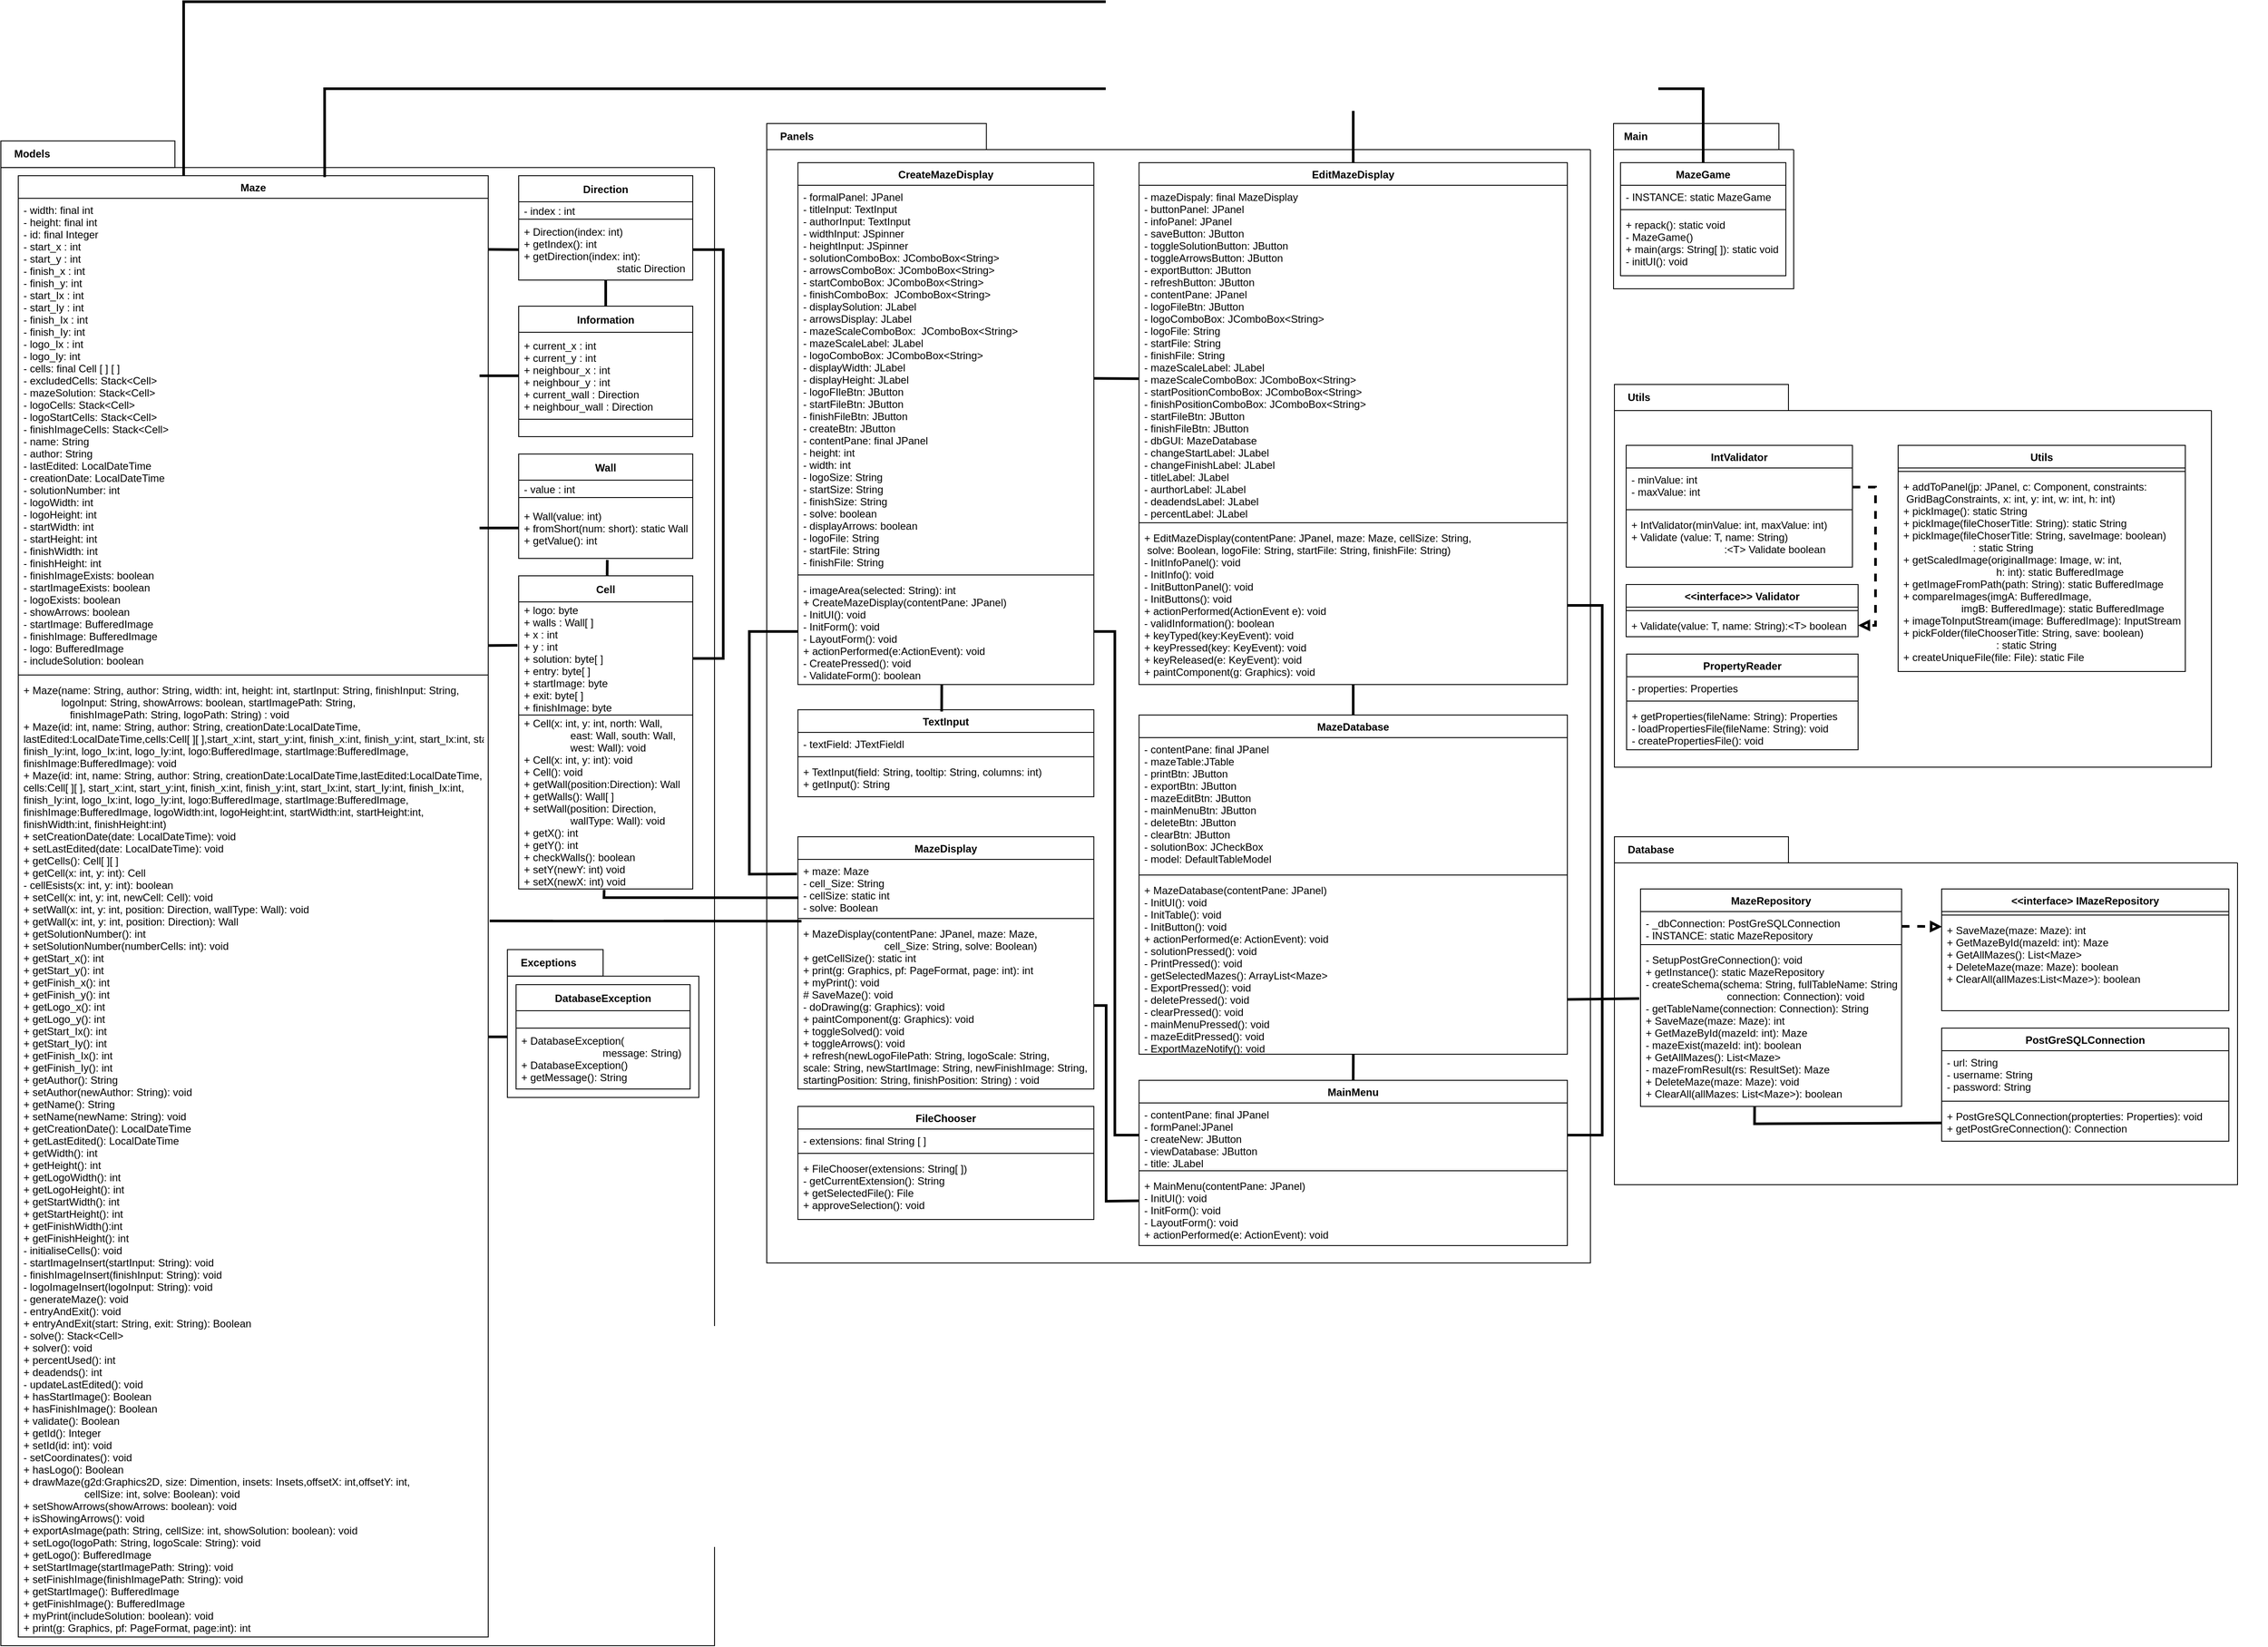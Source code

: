 <mxfile version="19.0.0" type="device" pages="2"><diagram id="RNeAE1EPQW6J0SmAOraG" name="Page-1"><mxGraphModel dx="4706" dy="4934" grid="1" gridSize="10" guides="1" tooltips="1" connect="1" arrows="1" fold="1" page="1" pageScale="1" pageWidth="827" pageHeight="1169" math="0" shadow="0"><root><mxCell id="0"/><mxCell id="1" parent="0"/><mxCell id="QYjBZYu9qYFbugXup1mB-17" value="Maze&#10;" style="swimlane;fontStyle=1;align=center;verticalAlign=top;childLayout=stackLayout;horizontal=1;startSize=26;horizontalStack=0;resizeParent=1;resizeParentMax=0;resizeLast=0;collapsible=1;marginBottom=0;" parent="1" vertex="1"><mxGeometry x="-1420" y="-1310" width="540" height="1680" as="geometry"/></mxCell><mxCell id="QYjBZYu9qYFbugXup1mB-18" value="- width: final int&#10;- height: final int&#10;- id: final Integer&#10;- start_x : int&#10;- start_y : int&#10;- finish_x : int&#10;- finish_y: int&#10;- start_Ix : int&#10;- start_Iy : int&#10;- finish_Ix : int&#10;- finish_Iy: int&#10;- logo_Ix : int&#10;- logo_Iy: int&#10;- cells: final Cell [ ] [ ] &#10;- excludedCells: Stack&lt;Cell&gt;&#10;- mazeSolution: Stack&lt;Cell&gt;&#10;- logoCells: Stack&lt;Cell&gt;&#10;- logoStartCells: Stack&lt;Cell&gt;&#10;- finishImageCells: Stack&lt;Cell&gt;&#10;- name: String&#10;- author: String&#10;- lastEdited: LocalDateTime&#10;- creationDate: LocalDateTime&#10;- solutionNumber: int&#10;- logoWidth: int&#10;- logoHeight: int&#10;- startWidth: int&#10;- startHeight: int&#10;- finishWidth: int&#10;- finishHeight: int&#10;- finishImageExists: boolean&#10;- startImageExists: boolean&#10;- logoExists: boolean&#10;- showArrows: boolean&#10;- startImage: BufferedImage&#10;- finishImage: BufferedImage&#10;- logo: BufferedImage&#10;- includeSolution: boolean&#10;" style="text;strokeColor=none;fillColor=none;align=left;verticalAlign=top;spacingLeft=4;spacingRight=4;overflow=hidden;rotatable=0;points=[[0,0.5],[1,0.5]];portConstraint=eastwest;" parent="QYjBZYu9qYFbugXup1mB-17" vertex="1"><mxGeometry y="26" width="540" height="544" as="geometry"/></mxCell><mxCell id="QYjBZYu9qYFbugXup1mB-19" value="" style="line;strokeWidth=1;fillColor=none;align=left;verticalAlign=middle;spacingTop=-1;spacingLeft=3;spacingRight=3;rotatable=0;labelPosition=right;points=[];portConstraint=eastwest;" parent="QYjBZYu9qYFbugXup1mB-17" vertex="1"><mxGeometry y="570" width="540" height="8" as="geometry"/></mxCell><mxCell id="QYjBZYu9qYFbugXup1mB-20" value="+ Maze(name: String, author: String, width: int, height: int, startInput: String, finishInput: String,&#10;             logoInput: String, showArrows: boolean, startImagePath: String, &#10;                finishImagePath: String, logoPath: String) : void&#10;+ Maze(id: int, name: String, author: String, creationDate:LocalDateTime, &#10;lastEdited:LocalDateTime,cells:Cell[ ][ ],start_x:int, start_y:int, finish_x:int, finish_y:int, start_Ix:int, start_Iy:int, finish_Ix:int,&#10;finish_Iy:int, logo_Ix:int, logo_Iy:int, logo:BufferedImage, startImage:BufferedImage,&#10;finishImage:BufferedImage): void&#10;+ Maze(id: int, name: String, author: String, creationDate:LocalDateTime,lastEdited:LocalDateTime, &#10;cells:Cell[ ][ ], start_x:int, start_y:int, finish_x:int, finish_y:int, start_Ix:int, start_Iy:int, finish_Ix:int,&#10;finish_Iy:int, logo_Ix:int, logo_Iy:int, logo:BufferedImage, startImage:BufferedImage, &#10;finishImage:BufferedImage, logoWidth:int, logoHeight:int, startWidth:int, startHeight:int, &#10;finishWidth:int, finishHeight:int)&#10;+ setCreationDate(date: LocalDateTime): void&#10;+ setLastEdited(date: LocalDateTime): void&#10;+ getCells(): Cell[ ][ ]&#10;+ getCell(x: int, y: int): Cell&#10;- cellEsists(x: int, y: int): boolean&#10;+ setCell(x: int, y: int, newCell: Cell): void&#10;+ setWall(x: int, y: int, position: Direction, wallType: Wall): void&#10;+ getWall(x: int, y: int, position: Direction): Wall&#10;+ getSolutionNumber(): int&#10;+ setSolutionNumber(numberCells: int): void&#10;+ getStart_x(): int&#10;+ getStart_y(): int&#10;+ getFinish_x(): int&#10;+ getFinish_y(): int&#10;+ getLogo_x(): int&#10;+ getLogo_y(): int&#10;+ getStart_Ix(): int&#10;+ getStart_Iy(): int&#10;+ getFinish_Ix(): int&#10;+ getFinish_Iy(): int&#10;+ getAuthor(): String&#10;+ setAuthor(newAuthor: String): void&#10;+ getName(): String&#10;+ setName(newName: String): void&#10;+ getCreationDate(): LocalDateTime&#10;+ getLastEdited(): LocalDateTime&#10;+ getWidth(): int&#10;+ getHeight(): int&#10;+ getLogoWidth(): int&#10;+ getLogoHeight(): int&#10;+ getStartWidth(): int&#10;+ getStartHeight(): int&#10;+ getFinishWidth():int&#10;+ getFinishHeight(): int&#10;- initialiseCells(): void&#10;- startImageInsert(startInput: String): void&#10;- finishImageInsert(finishInput: String): void&#10;- logoImageInsert(logoInput: String): void&#10;- generateMaze(): void&#10;- entryAndExit(): void&#10;+ entryAndExit(start: String, exit: String): Boolean&#10;- solve(): Stack&lt;Cell&gt;&#10;+ solver(): void&#10;+ percentUsed(): int&#10;+ deadends(): int&#10;- updateLastEdited(): void&#10;+ hasStartImage(): Boolean&#10;+ hasFinishImage(): Boolean&#10;+ validate(): Boolean&#10;+ getId(): Integer&#10;+ setId(id: int): void&#10;- setCoordinates(): void&#10;+ hasLogo(): Boolean&#10;+ drawMaze(g2d:Graphics2D, size: Dimention, insets: Insets,offsetX: int,offsetY: int,&#10;                     cellSize: int, solve: Boolean): void&#10;+ setShowArrows(showArrows: boolean): void&#10;+ isShowingArrows(): void&#10;+ exportAsImage(path: String, cellSize: int, showSolution: boolean): void&#10;+ setLogo(logoPath: String, logoScale: String): void&#10;+ getLogo(): BufferedImage&#10;+ setStartImage(startImagePath: String): void&#10;+ setFinishImage(finishImagePath: String): void&#10;+ getStartImage(): BufferedImage&#10;+ getFinishImage(): BufferedImage&#10;+ myPrint(includeSolution: boolean): void&#10;+ print(g: Graphics, pf: PageFormat, page:int): int" style="text;strokeColor=none;fillColor=none;align=left;verticalAlign=top;spacingLeft=4;spacingRight=4;overflow=hidden;rotatable=0;points=[[0,0.5],[1,0.5]];portConstraint=eastwest;" parent="QYjBZYu9qYFbugXup1mB-17" vertex="1"><mxGeometry y="578" width="540" height="1102" as="geometry"/></mxCell><mxCell id="V3A9TruVV5Oaz4OhS6Kt-28" value="" style="group" parent="1" vertex="1" connectable="0"><mxGeometry x="-560" y="-1370" width="1724" height="1490" as="geometry"/></mxCell><mxCell id="V3A9TruVV5Oaz4OhS6Kt-29" value="" style="swimlane;startSize=0;fontFamily=Helvetica;" parent="V3A9TruVV5Oaz4OhS6Kt-28" vertex="1"><mxGeometry y="30" width="946.43" height="1280" as="geometry"/></mxCell><mxCell id="V3A9TruVV5Oaz4OhS6Kt-1" value="MazeDisplay" style="swimlane;fontStyle=1;align=center;verticalAlign=top;childLayout=stackLayout;horizontal=1;startSize=26;horizontalStack=0;resizeParent=1;resizeParentMax=0;resizeLast=0;collapsible=1;marginBottom=0;" parent="V3A9TruVV5Oaz4OhS6Kt-29" vertex="1"><mxGeometry x="35.83" y="790" width="340" height="290" as="geometry"/></mxCell><mxCell id="V3A9TruVV5Oaz4OhS6Kt-2" value="+ maze: Maze&#10;- cell_Size: String&#10;- cellSize: static int&#10;- solve: Boolean" style="text;strokeColor=none;fillColor=none;align=left;verticalAlign=top;spacingLeft=4;spacingRight=4;overflow=hidden;rotatable=0;points=[[0,0.5],[1,0.5]];portConstraint=eastwest;" parent="V3A9TruVV5Oaz4OhS6Kt-1" vertex="1"><mxGeometry y="26" width="340" height="64" as="geometry"/></mxCell><mxCell id="V3A9TruVV5Oaz4OhS6Kt-3" value="" style="line;strokeWidth=1;fillColor=none;align=left;verticalAlign=middle;spacingTop=-1;spacingLeft=3;spacingRight=3;rotatable=0;labelPosition=right;points=[];portConstraint=eastwest;" parent="V3A9TruVV5Oaz4OhS6Kt-1" vertex="1"><mxGeometry y="90" width="340" height="8" as="geometry"/></mxCell><mxCell id="V3A9TruVV5Oaz4OhS6Kt-4" value="+ MazeDisplay(contentPane: JPanel, maze: Maze, &#10;                            cell_Size: String, solve: Boolean)&#10;+ getCellSize(): static int&#10;+ print(g: Graphics, pf: PageFormat, page: int): int&#10;+ myPrint(): void&#10;# SaveMaze(): void&#10;- doDrawing(g: Graphics): void&#10;+ paintComponent(g: Graphics): void&#10;+ toggleSolved(): void&#10;+ toggleArrows(): void&#10;+ refresh(newLogoFilePath: String, logoScale: String, &#10;scale: String, newStartImage: String, newFinishImage: String, &#10;startingPosition: String, finishPosition: String) : void" style="text;strokeColor=none;fillColor=none;align=left;verticalAlign=top;spacingLeft=4;spacingRight=4;overflow=hidden;rotatable=0;points=[[0,0.5],[1,0.5]];portConstraint=eastwest;" parent="V3A9TruVV5Oaz4OhS6Kt-1" vertex="1"><mxGeometry y="98" width="340" height="192" as="geometry"/></mxCell><mxCell id="V3A9TruVV5Oaz4OhS6Kt-5" value="EditMazeDisplay" style="swimlane;fontStyle=1;align=center;verticalAlign=top;childLayout=stackLayout;horizontal=1;startSize=26;horizontalStack=0;resizeParent=1;resizeParentMax=0;resizeLast=0;collapsible=1;marginBottom=0;" parent="V3A9TruVV5Oaz4OhS6Kt-29" vertex="1"><mxGeometry x="427.786" y="15" width="492.143" height="600" as="geometry"/></mxCell><mxCell id="V3A9TruVV5Oaz4OhS6Kt-6" value="- mazeDispaly: final MazeDisplay&#10;- buttonPanel: JPanel&#10;- infoPanel: JPanel&#10;- saveButton: JButton&#10;- toggleSolutionButton: JButton&#10;- toggleArrowsButton: JButton&#10;- exportButton: JButton&#10;- refreshButton: JButton&#10;- contentPane: JPanel&#10;- logoFileBtn: JButton&#10;- logoComboBox: JComboBox&lt;String&gt;&#10;- logoFile: String&#10;- startFile: String&#10;- finishFile: String&#10;- mazeScaleLabel: JLabel&#10;- mazeScaleComboBox: JComboBox&lt;String&gt;&#10;- startPositionComboBox: JComboBox&lt;String&gt;&#10;- finishPositionComboBox: JComboBox&lt;String&gt;&#10;- startFileBtn: JButton&#10;- finishFileBtn: JButton&#10;- dbGUI: MazeDatabase&#10;- changeStartLabel: JLabel&#10;- changeFinishLabel: JLabel&#10;- titleLabel: JLabel&#10;- aurthorLabel: JLabel&#10;- deadendsLabel: JLabel&#10;- percentLabel: JLabel" style="text;strokeColor=none;fillColor=none;align=left;verticalAlign=top;spacingLeft=4;spacingRight=4;overflow=hidden;rotatable=0;points=[[0,0.5],[1,0.5]];portConstraint=eastwest;" parent="V3A9TruVV5Oaz4OhS6Kt-5" vertex="1"><mxGeometry y="26" width="492.143" height="384" as="geometry"/></mxCell><mxCell id="V3A9TruVV5Oaz4OhS6Kt-7" value="" style="line;strokeWidth=1;fillColor=none;align=left;verticalAlign=middle;spacingTop=-1;spacingLeft=3;spacingRight=3;rotatable=0;labelPosition=right;points=[];portConstraint=eastwest;" parent="V3A9TruVV5Oaz4OhS6Kt-5" vertex="1"><mxGeometry y="410" width="492.143" height="8" as="geometry"/></mxCell><mxCell id="V3A9TruVV5Oaz4OhS6Kt-8" value="+ EditMazeDisplay(contentPane: JPanel, maze: Maze, cellSize: String,&#10; solve: Boolean, logoFile: String, startFile: String, finishFile: String)&#10;- InitInfoPanel(): void&#10;- InitInfo(): void&#10;- InitButtonPanel(): void&#10;- InitButtons(): void&#10;+ actionPerformed(ActionEvent e): void&#10;- validInformation(): boolean&#10;+ keyTyped(key:KeyEvent): void&#10;+ keyPressed(key: KeyEvent): void&#10;+ keyReleased(e: KeyEvent): void&#10;+ paintComponent(g: Graphics): void&#10;" style="text;strokeColor=none;fillColor=none;align=left;verticalAlign=top;spacingLeft=4;spacingRight=4;overflow=hidden;rotatable=0;points=[[0,0.5],[1,0.5]];portConstraint=eastwest;" parent="V3A9TruVV5Oaz4OhS6Kt-5" vertex="1"><mxGeometry y="418" width="492.143" height="182" as="geometry"/></mxCell><mxCell id="V3A9TruVV5Oaz4OhS6Kt-9" value="CreateMazeDisplay" style="swimlane;fontStyle=1;align=center;verticalAlign=top;childLayout=stackLayout;horizontal=1;startSize=26;horizontalStack=0;resizeParent=1;resizeParentMax=0;resizeLast=0;collapsible=1;marginBottom=0;" parent="V3A9TruVV5Oaz4OhS6Kt-29" vertex="1"><mxGeometry x="35.857" y="15" width="340" height="600" as="geometry"/></mxCell><mxCell id="V3A9TruVV5Oaz4OhS6Kt-10" value="- formalPanel: JPanel&#10;- titleInput: TextInput&#10;- authorInput: TextInput&#10;- widthInput: JSpinner&#10;- heightInput: JSpinner&#10;- solutionComboBox: JComboBox&lt;String&gt;&#10;- arrowsComboBox: JComboBox&lt;String&gt;&#10;- startComboBox: JComboBox&lt;String&gt;&#10;- finishComboBox:  JComboBox&lt;String&gt; &#10;- displaySolution: JLabel&#10;- arrowsDisplay: JLabel&#10;- mazeScaleComboBox:  JComboBox&lt;String&gt; &#10;- mazeScaleLabel: JLabel&#10;- logoComboBox: JComboBox&lt;String&gt;&#10;- displayWidth: JLabel&#10;- displayHeight: JLabel&#10;- logoFIleBtn: JButton&#10;- startFileBtn: JButton&#10;- finishFileBtn: JButton&#10;- createBtn: JButton&#10;- contentPane: final JPanel&#10;- height: int&#10;- width: int&#10;- logoSize: String&#10;- startSize: String&#10;- finishSize: String&#10;- solve: boolean&#10;- displayArrows: boolean&#10;- logoFile: String&#10;- startFile: String&#10;- finishFile: String" style="text;strokeColor=none;fillColor=none;align=left;verticalAlign=top;spacingLeft=4;spacingRight=4;overflow=hidden;rotatable=0;points=[[0,0.5],[1,0.5]];portConstraint=eastwest;fontFamily=Helvetica;" parent="V3A9TruVV5Oaz4OhS6Kt-9" vertex="1"><mxGeometry y="26" width="340" height="444" as="geometry"/></mxCell><mxCell id="V3A9TruVV5Oaz4OhS6Kt-11" value="" style="line;strokeWidth=1;fillColor=none;align=left;verticalAlign=middle;spacingTop=-1;spacingLeft=3;spacingRight=3;rotatable=0;labelPosition=right;points=[];portConstraint=eastwest;" parent="V3A9TruVV5Oaz4OhS6Kt-9" vertex="1"><mxGeometry y="470" width="340" height="8" as="geometry"/></mxCell><mxCell id="V3A9TruVV5Oaz4OhS6Kt-12" value="- imageArea(selected: String): int&#10;+ CreateMazeDisplay(contentPane: JPanel)&#10;- InitUI(): void&#10;- InitForm(): void&#10;- LayoutForm(): void&#10;+ actionPerformed(e:ActionEvent): void&#10;- CreatePressed(): void&#10;- ValidateForm(): boolean" style="text;strokeColor=none;fillColor=none;align=left;verticalAlign=top;spacingLeft=4;spacingRight=4;overflow=hidden;rotatable=0;points=[[0,0.5],[1,0.5]];portConstraint=eastwest;" parent="V3A9TruVV5Oaz4OhS6Kt-9" vertex="1"><mxGeometry y="478" width="340" height="122" as="geometry"/></mxCell><mxCell id="V3A9TruVV5Oaz4OhS6Kt-13" value="TextInput" style="swimlane;fontStyle=1;align=center;verticalAlign=top;childLayout=stackLayout;horizontal=1;startSize=26;horizontalStack=0;resizeParent=1;resizeParentMax=0;resizeLast=0;collapsible=1;marginBottom=0;" parent="V3A9TruVV5Oaz4OhS6Kt-29" vertex="1"><mxGeometry x="35.857" y="644" width="340" height="100" as="geometry"/></mxCell><mxCell id="V3A9TruVV5Oaz4OhS6Kt-14" value="- textField: JTextFieldl" style="text;strokeColor=none;fillColor=none;align=left;verticalAlign=top;spacingLeft=4;spacingRight=4;overflow=hidden;rotatable=0;points=[[0,0.5],[1,0.5]];portConstraint=eastwest;" parent="V3A9TruVV5Oaz4OhS6Kt-13" vertex="1"><mxGeometry y="26" width="340" height="24" as="geometry"/></mxCell><mxCell id="V3A9TruVV5Oaz4OhS6Kt-15" value="" style="line;strokeWidth=1;fillColor=none;align=left;verticalAlign=middle;spacingTop=-1;spacingLeft=3;spacingRight=3;rotatable=0;labelPosition=right;points=[];portConstraint=eastwest;" parent="V3A9TruVV5Oaz4OhS6Kt-13" vertex="1"><mxGeometry y="50" width="340" height="8" as="geometry"/></mxCell><mxCell id="V3A9TruVV5Oaz4OhS6Kt-16" value="+ TextInput(field: String, tooltip: String, columns: int)&#10;+ getInput(): String" style="text;strokeColor=none;fillColor=none;align=left;verticalAlign=top;spacingLeft=4;spacingRight=4;overflow=hidden;rotatable=0;points=[[0,0.5],[1,0.5]];portConstraint=eastwest;" parent="V3A9TruVV5Oaz4OhS6Kt-13" vertex="1"><mxGeometry y="58" width="340" height="42" as="geometry"/></mxCell><mxCell id="WUozjIO9sc6nlcBFvUqm-10" value="MazeDatabase" style="swimlane;fontStyle=1;align=center;verticalAlign=top;childLayout=stackLayout;horizontal=1;startSize=26;horizontalStack=0;resizeParent=1;resizeParentMax=0;resizeLast=0;collapsible=1;marginBottom=0;" parent="V3A9TruVV5Oaz4OhS6Kt-29" vertex="1"><mxGeometry x="427.79" y="650" width="492.14" height="390" as="geometry"/></mxCell><mxCell id="WUozjIO9sc6nlcBFvUqm-11" value="- contentPane: final JPanel &#10;- mazeTable:JTable    &#10;- printBtn: JButton &#10;- exportBtn: JButton&#10;- mazeEditBtn: JButton&#10;- mainMenuBtn: JButton&#10;- deleteBtn: JButton&#10;- clearBtn: JButton&#10;- solutionBox: JCheckBox &#10;- model: DefaultTableModel" style="text;strokeColor=none;fillColor=none;align=left;verticalAlign=top;spacingLeft=4;spacingRight=4;overflow=hidden;rotatable=0;points=[[0,0.5],[1,0.5]];portConstraint=eastwest;" parent="WUozjIO9sc6nlcBFvUqm-10" vertex="1"><mxGeometry y="26" width="492.14" height="154" as="geometry"/></mxCell><mxCell id="WUozjIO9sc6nlcBFvUqm-12" value="" style="line;strokeWidth=1;fillColor=none;align=left;verticalAlign=middle;spacingTop=-1;spacingLeft=3;spacingRight=3;rotatable=0;labelPosition=right;points=[];portConstraint=eastwest;" parent="WUozjIO9sc6nlcBFvUqm-10" vertex="1"><mxGeometry y="180" width="492.14" height="8" as="geometry"/></mxCell><mxCell id="WUozjIO9sc6nlcBFvUqm-13" value="+ MazeDatabase(contentPane: JPanel)&#10;- InitUI(): void&#10;- InitTable(): void&#10;- InitButton(): void&#10;+ actionPerformed(e: ActionEvent): void&#10;- solutionPressed(): void&#10;- PrintPressed(): void&#10;- getSelectedMazes(): ArrayList&lt;Maze&gt;&#10;- ExportPressed(): void&#10;- deletePressed(): void&#10;- clearPressed(): void&#10;- mainMenuPressed(): void&#10;- mazeEditPressed(): void&#10;- ExportMazeNotify(): void&#10;" style="text;strokeColor=none;fillColor=none;align=left;verticalAlign=top;spacingLeft=4;spacingRight=4;overflow=hidden;rotatable=0;points=[[0,0.5],[1,0.5]];portConstraint=eastwest;" parent="WUozjIO9sc6nlcBFvUqm-10" vertex="1"><mxGeometry y="188" width="492.14" height="202" as="geometry"/></mxCell><mxCell id="WUozjIO9sc6nlcBFvUqm-32" value="" style="endArrow=none;html=1;rounded=0;strokeWidth=3;entryX=-0.001;entryY=0.579;entryDx=0;entryDy=0;entryPerimeter=0;exitX=1;exitY=0.5;exitDx=0;exitDy=0;" parent="V3A9TruVV5Oaz4OhS6Kt-29" source="V3A9TruVV5Oaz4OhS6Kt-10" target="V3A9TruVV5Oaz4OhS6Kt-6" edge="1"><mxGeometry width="50" height="50" relative="1" as="geometry"><mxPoint x="170" y="260" as="sourcePoint"/><mxPoint x="220" y="210" as="targetPoint"/></mxGeometry></mxCell><mxCell id="WUozjIO9sc6nlcBFvUqm-34" value="" style="endArrow=none;html=1;rounded=0;strokeWidth=3;entryX=0.5;entryY=1.001;entryDx=0;entryDy=0;entryPerimeter=0;exitX=0.5;exitY=0;exitDx=0;exitDy=0;" parent="V3A9TruVV5Oaz4OhS6Kt-29" source="WUozjIO9sc6nlcBFvUqm-10" target="V3A9TruVV5Oaz4OhS6Kt-8" edge="1"><mxGeometry width="50" height="50" relative="1" as="geometry"><mxPoint x="350" y="550" as="sourcePoint"/><mxPoint x="400" y="500" as="targetPoint"/></mxGeometry></mxCell><mxCell id="WUozjIO9sc6nlcBFvUqm-36" value="" style="endArrow=none;html=1;rounded=0;strokeWidth=3;entryX=0;entryY=0.5;entryDx=0;entryDy=0;exitX=-0.003;exitY=0.261;exitDx=0;exitDy=0;exitPerimeter=0;" parent="V3A9TruVV5Oaz4OhS6Kt-29" source="V3A9TruVV5Oaz4OhS6Kt-2" target="V3A9TruVV5Oaz4OhS6Kt-12" edge="1"><mxGeometry width="50" height="50" relative="1" as="geometry"><mxPoint x="220" y="770" as="sourcePoint"/><mxPoint x="270" y="720" as="targetPoint"/><Array as="points"><mxPoint x="-20" y="833"/><mxPoint x="-20" y="554"/></Array></mxGeometry></mxCell><mxCell id="WUozjIO9sc6nlcBFvUqm-37" value="" style="endArrow=none;html=1;rounded=0;strokeWidth=3;entryX=0.486;entryY=1.033;entryDx=0;entryDy=0;entryPerimeter=0;" parent="V3A9TruVV5Oaz4OhS6Kt-29" edge="1"><mxGeometry width="50" height="50" relative="1" as="geometry"><mxPoint x="201" y="646" as="sourcePoint"/><mxPoint x="201.097" y="615.026" as="targetPoint"/></mxGeometry></mxCell><mxCell id="z3euNl9VppbIXuFfvHx1-12" value="MainMenu" style="swimlane;fontStyle=1;align=center;verticalAlign=top;childLayout=stackLayout;horizontal=1;startSize=26;horizontalStack=0;resizeParent=1;resizeParentMax=0;resizeLast=0;collapsible=1;marginBottom=0;" vertex="1" parent="V3A9TruVV5Oaz4OhS6Kt-29"><mxGeometry x="427.79" y="1070" width="492.14" height="190" as="geometry"/></mxCell><mxCell id="z3euNl9VppbIXuFfvHx1-13" value="- contentPane: final JPanel &#10;- formPanel:JPanel    &#10;- createNew: JButton &#10;- viewDatabase: JButton&#10;- title: JLabel" style="text;strokeColor=none;fillColor=none;align=left;verticalAlign=top;spacingLeft=4;spacingRight=4;overflow=hidden;rotatable=0;points=[[0,0.5],[1,0.5]];portConstraint=eastwest;" vertex="1" parent="z3euNl9VppbIXuFfvHx1-12"><mxGeometry y="26" width="492.14" height="74" as="geometry"/></mxCell><mxCell id="z3euNl9VppbIXuFfvHx1-14" value="" style="line;strokeWidth=1;fillColor=none;align=left;verticalAlign=middle;spacingTop=-1;spacingLeft=3;spacingRight=3;rotatable=0;labelPosition=right;points=[];portConstraint=eastwest;" vertex="1" parent="z3euNl9VppbIXuFfvHx1-12"><mxGeometry y="100" width="492.14" height="8" as="geometry"/></mxCell><mxCell id="z3euNl9VppbIXuFfvHx1-15" value="+ MainMenu(contentPane: JPanel)&#10;- InitUI(): void&#10;- InitForm(): void&#10;- LayoutForm(): void&#10;+ actionPerformed(e: ActionEvent): void" style="text;strokeColor=none;fillColor=none;align=left;verticalAlign=top;spacingLeft=4;spacingRight=4;overflow=hidden;rotatable=0;points=[[0,0.5],[1,0.5]];portConstraint=eastwest;" vertex="1" parent="z3euNl9VppbIXuFfvHx1-12"><mxGeometry y="108" width="492.14" height="82" as="geometry"/></mxCell><mxCell id="z3euNl9VppbIXuFfvHx1-16" value="FileChooser" style="swimlane;fontStyle=1;align=center;verticalAlign=top;childLayout=stackLayout;horizontal=1;startSize=26;horizontalStack=0;resizeParent=1;resizeParentMax=0;resizeLast=0;collapsible=1;marginBottom=0;" vertex="1" parent="V3A9TruVV5Oaz4OhS6Kt-29"><mxGeometry x="35.83" y="1100" width="340" height="130" as="geometry"/></mxCell><mxCell id="z3euNl9VppbIXuFfvHx1-17" value="- extensions: final String [ ]" style="text;strokeColor=none;fillColor=none;align=left;verticalAlign=top;spacingLeft=4;spacingRight=4;overflow=hidden;rotatable=0;points=[[0,0.5],[1,0.5]];portConstraint=eastwest;" vertex="1" parent="z3euNl9VppbIXuFfvHx1-16"><mxGeometry y="26" width="340" height="24" as="geometry"/></mxCell><mxCell id="z3euNl9VppbIXuFfvHx1-18" value="" style="line;strokeWidth=1;fillColor=none;align=left;verticalAlign=middle;spacingTop=-1;spacingLeft=3;spacingRight=3;rotatable=0;labelPosition=right;points=[];portConstraint=eastwest;" vertex="1" parent="z3euNl9VppbIXuFfvHx1-16"><mxGeometry y="50" width="340" height="8" as="geometry"/></mxCell><mxCell id="z3euNl9VppbIXuFfvHx1-19" value="+ FileChooser(extensions: String[ ])&#10;- getCurrentExtension(): String&#10;+ getSelectedFile(): File&#10;+ approveSelection(): void" style="text;strokeColor=none;fillColor=none;align=left;verticalAlign=top;spacingLeft=4;spacingRight=4;overflow=hidden;rotatable=0;points=[[0,0.5],[1,0.5]];portConstraint=eastwest;" vertex="1" parent="z3euNl9VppbIXuFfvHx1-16"><mxGeometry y="58" width="340" height="72" as="geometry"/></mxCell><mxCell id="z3euNl9VppbIXuFfvHx1-21" value="" style="endArrow=none;html=1;rounded=0;strokeWidth=3;entryX=-0.001;entryY=0.372;entryDx=0;entryDy=0;entryPerimeter=0;exitX=1;exitY=0.5;exitDx=0;exitDy=0;" edge="1" parent="V3A9TruVV5Oaz4OhS6Kt-29" source="V3A9TruVV5Oaz4OhS6Kt-4" target="z3euNl9VppbIXuFfvHx1-15"><mxGeometry width="50" height="50" relative="1" as="geometry"><mxPoint x="290" y="1030" as="sourcePoint"/><mxPoint x="340" y="980" as="targetPoint"/><Array as="points"><mxPoint x="390" y="984"/><mxPoint x="390" y="1209"/></Array></mxGeometry></mxCell><mxCell id="z3euNl9VppbIXuFfvHx1-22" value="" style="endArrow=none;html=1;rounded=0;strokeWidth=3;entryX=1;entryY=0.5;entryDx=0;entryDy=0;exitX=0;exitY=0.5;exitDx=0;exitDy=0;" edge="1" parent="V3A9TruVV5Oaz4OhS6Kt-29" source="z3euNl9VppbIXuFfvHx1-13" target="V3A9TruVV5Oaz4OhS6Kt-12"><mxGeometry width="50" height="50" relative="1" as="geometry"><mxPoint x="390" y="980" as="sourcePoint"/><mxPoint x="320" y="710" as="targetPoint"/><Array as="points"><mxPoint x="400" y="1133"/><mxPoint x="400" y="554"/></Array></mxGeometry></mxCell><mxCell id="z3euNl9VppbIXuFfvHx1-23" value="" style="endArrow=none;html=1;rounded=0;strokeWidth=3;exitX=0.5;exitY=0;exitDx=0;exitDy=0;" edge="1" parent="V3A9TruVV5Oaz4OhS6Kt-29" source="z3euNl9VppbIXuFfvHx1-12"><mxGeometry width="50" height="50" relative="1" as="geometry"><mxPoint x="600" y="760" as="sourcePoint"/><mxPoint x="674" y="1040" as="targetPoint"/></mxGeometry></mxCell><mxCell id="z3euNl9VppbIXuFfvHx1-24" value="" style="endArrow=none;html=1;rounded=0;strokeWidth=3;entryX=1;entryY=0.5;entryDx=0;entryDy=0;exitX=1;exitY=0.5;exitDx=0;exitDy=0;" edge="1" parent="V3A9TruVV5Oaz4OhS6Kt-29" source="z3euNl9VppbIXuFfvHx1-13" target="V3A9TruVV5Oaz4OhS6Kt-8"><mxGeometry width="50" height="50" relative="1" as="geometry"><mxPoint x="570" y="680" as="sourcePoint"/><mxPoint x="620" y="630" as="targetPoint"/><Array as="points"><mxPoint x="960" y="1133"/><mxPoint x="960" y="524"/></Array></mxGeometry></mxCell><mxCell id="V3A9TruVV5Oaz4OhS6Kt-30" value="&lt;b&gt;&amp;nbsp; &amp;nbsp; Panels&lt;/b&gt;" style="rounded=0;whiteSpace=wrap;html=1;fontFamily=Helvetica;align=left;" parent="V3A9TruVV5Oaz4OhS6Kt-28" vertex="1"><mxGeometry width="252.381" height="30" as="geometry"/></mxCell><mxCell id="V3A9TruVV5Oaz4OhS6Kt-35" value="" style="swimlane;startSize=0;fontFamily=Helvetica;" parent="V3A9TruVV5Oaz4OhS6Kt-28" vertex="1"><mxGeometry x="974" y="330" width="686" height="410" as="geometry"/></mxCell><mxCell id="r2xIk6LbvNqputAemqmQ-1" value="IntValidator" style="swimlane;fontStyle=1;align=center;verticalAlign=top;childLayout=stackLayout;horizontal=1;startSize=26;horizontalStack=0;resizeParent=1;resizeParentMax=0;resizeLast=0;collapsible=1;marginBottom=0;" parent="V3A9TruVV5Oaz4OhS6Kt-35" vertex="1"><mxGeometry x="13.5" y="40" width="260" height="140" as="geometry"/></mxCell><mxCell id="r2xIk6LbvNqputAemqmQ-2" value="- minValue: int&#10;- maxValue: int&#10;" style="text;strokeColor=none;fillColor=none;align=left;verticalAlign=top;spacingLeft=4;spacingRight=4;overflow=hidden;rotatable=0;points=[[0,0.5],[1,0.5]];portConstraint=eastwest;" parent="r2xIk6LbvNqputAemqmQ-1" vertex="1"><mxGeometry y="26" width="260" height="44" as="geometry"/></mxCell><mxCell id="r2xIk6LbvNqputAemqmQ-3" value="" style="line;strokeWidth=1;fillColor=none;align=left;verticalAlign=middle;spacingTop=-1;spacingLeft=3;spacingRight=3;rotatable=0;labelPosition=right;points=[];portConstraint=eastwest;" parent="r2xIk6LbvNqputAemqmQ-1" vertex="1"><mxGeometry y="70" width="260" height="8" as="geometry"/></mxCell><mxCell id="r2xIk6LbvNqputAemqmQ-4" value="+ IntValidator(minValue: int, maxValue: int)&#10;+ Validate (value: T, name: String)&#10;                                :&lt;T&gt; Validate boolean" style="text;strokeColor=none;fillColor=none;align=left;verticalAlign=top;spacingLeft=4;spacingRight=4;overflow=hidden;rotatable=0;points=[[0,0.5],[1,0.5]];portConstraint=eastwest;" parent="r2xIk6LbvNqputAemqmQ-1" vertex="1"><mxGeometry y="78" width="260" height="62" as="geometry"/></mxCell><mxCell id="r2xIk6LbvNqputAemqmQ-6" value="&lt;&lt;interface&gt;&gt; Validator" style="swimlane;fontStyle=1;align=center;verticalAlign=top;childLayout=stackLayout;horizontal=1;startSize=26;horizontalStack=0;resizeParent=1;resizeParentMax=0;resizeLast=0;collapsible=1;marginBottom=0;" parent="V3A9TruVV5Oaz4OhS6Kt-35" vertex="1"><mxGeometry x="13.5" y="200" width="266.5" height="60" as="geometry"/></mxCell><mxCell id="r2xIk6LbvNqputAemqmQ-8" value="" style="line;strokeWidth=1;fillColor=none;align=left;verticalAlign=middle;spacingTop=-1;spacingLeft=3;spacingRight=3;rotatable=0;labelPosition=right;points=[];portConstraint=eastwest;" parent="r2xIk6LbvNqputAemqmQ-6" vertex="1"><mxGeometry y="26" width="266.5" height="8" as="geometry"/></mxCell><mxCell id="r2xIk6LbvNqputAemqmQ-9" value="+ Validate(value: T, name: String):&lt;T&gt; boolean" style="text;strokeColor=none;fillColor=none;align=left;verticalAlign=top;spacingLeft=4;spacingRight=4;overflow=hidden;rotatable=0;points=[[0,0.5],[1,0.5]];portConstraint=eastwest;" parent="r2xIk6LbvNqputAemqmQ-6" vertex="1"><mxGeometry y="34" width="266.5" height="26" as="geometry"/></mxCell><mxCell id="r2xIk6LbvNqputAemqmQ-15" style="edgeStyle=orthogonalEdgeStyle;rounded=0;orthogonalLoop=1;jettySize=auto;html=1;entryX=1;entryY=0.5;entryDx=0;entryDy=0;endArrow=block;endFill=0;dashed=1;strokeWidth=3;" parent="V3A9TruVV5Oaz4OhS6Kt-35" source="r2xIk6LbvNqputAemqmQ-2" target="r2xIk6LbvNqputAemqmQ-9" edge="1"><mxGeometry relative="1" as="geometry"/></mxCell><mxCell id="r2xIk6LbvNqputAemqmQ-10" value="Utils" style="swimlane;fontStyle=1;align=center;verticalAlign=top;childLayout=stackLayout;horizontal=1;startSize=26;horizontalStack=0;resizeParent=1;resizeParentMax=0;resizeLast=0;collapsible=1;marginBottom=0;" parent="V3A9TruVV5Oaz4OhS6Kt-35" vertex="1"><mxGeometry x="326" y="40" width="330" height="260" as="geometry"/></mxCell><mxCell id="r2xIk6LbvNqputAemqmQ-12" value="" style="line;strokeWidth=1;fillColor=none;align=left;verticalAlign=middle;spacingTop=-1;spacingLeft=3;spacingRight=3;rotatable=0;labelPosition=right;points=[];portConstraint=eastwest;" parent="r2xIk6LbvNqputAemqmQ-10" vertex="1"><mxGeometry y="26" width="330" height="8" as="geometry"/></mxCell><mxCell id="r2xIk6LbvNqputAemqmQ-13" value="+ addToPanel(jp: JPanel, c: Component, constraints:&#10; GridBagConstraints, x: int, y: int, w: int, h: int)&#10;+ pickImage(): static String&#10;+ pickImage(fileChoserTitle: String): static String&#10;+ pickImage(fileChoserTitle: String, saveImage: boolean)&#10;                        : static String&#10;+ getScaledImage(originalImage: Image, w: int,&#10;                                h: int): static BufferedImage&#10;+ getImageFromPath(path: String): static BufferedImage&#10;+ compareImages(imgA: BufferedImage, &#10;                    imgB: BufferedImage): static BufferedImage&#10;+ imageToInputStream(image: BufferedImage): InputStream&#10;+ pickFolder(fileChooserTitle: String, save: boolean)&#10;                                : static String&#10;+ createUniqueFile(file: File): static File" style="text;strokeColor=none;fillColor=none;align=left;verticalAlign=top;spacingLeft=4;spacingRight=4;overflow=hidden;rotatable=0;points=[[0,0.5],[1,0.5]];portConstraint=eastwest;" parent="r2xIk6LbvNqputAemqmQ-10" vertex="1"><mxGeometry y="34" width="330" height="226" as="geometry"/></mxCell><mxCell id="V3A9TruVV5Oaz4OhS6Kt-17" value="PropertyReader" style="swimlane;fontStyle=1;align=center;verticalAlign=top;childLayout=stackLayout;horizontal=1;startSize=26;horizontalStack=0;resizeParent=1;resizeParentMax=0;resizeLast=0;collapsible=1;marginBottom=0;" parent="V3A9TruVV5Oaz4OhS6Kt-35" vertex="1"><mxGeometry x="14" y="280" width="266" height="110" as="geometry"/></mxCell><mxCell id="V3A9TruVV5Oaz4OhS6Kt-18" value="- properties: Properties" style="text;strokeColor=none;fillColor=none;align=left;verticalAlign=top;spacingLeft=4;spacingRight=4;overflow=hidden;rotatable=0;points=[[0,0.5],[1,0.5]];portConstraint=eastwest;" parent="V3A9TruVV5Oaz4OhS6Kt-17" vertex="1"><mxGeometry y="26" width="266" height="24" as="geometry"/></mxCell><mxCell id="V3A9TruVV5Oaz4OhS6Kt-19" value="" style="line;strokeWidth=1;fillColor=none;align=left;verticalAlign=middle;spacingTop=-1;spacingLeft=3;spacingRight=3;rotatable=0;labelPosition=right;points=[];portConstraint=eastwest;" parent="V3A9TruVV5Oaz4OhS6Kt-17" vertex="1"><mxGeometry y="50" width="266" height="8" as="geometry"/></mxCell><mxCell id="V3A9TruVV5Oaz4OhS6Kt-20" value="+ getProperties(fileName: String): Properties&#10;- loadPropertiesFile(fileName: String): void&#10;- createPropertiesFile(): void" style="text;strokeColor=none;fillColor=none;align=left;verticalAlign=top;spacingLeft=4;spacingRight=4;overflow=hidden;rotatable=0;points=[[0,0.5],[1,0.5]];portConstraint=eastwest;" parent="V3A9TruVV5Oaz4OhS6Kt-17" vertex="1"><mxGeometry y="58" width="266" height="52" as="geometry"/></mxCell><mxCell id="V3A9TruVV5Oaz4OhS6Kt-36" value="&lt;b&gt;&amp;nbsp; &amp;nbsp; Utils&lt;/b&gt;" style="rounded=0;whiteSpace=wrap;html=1;fontFamily=Helvetica;align=left;" parent="V3A9TruVV5Oaz4OhS6Kt-28" vertex="1"><mxGeometry x="974" y="300" width="200" height="30" as="geometry"/></mxCell><mxCell id="9xqJhmsOQAU0hhcH1to0-5" value="&lt;&lt;interface&gt; IMazeRepository" style="swimlane;fontStyle=1;align=center;verticalAlign=top;childLayout=stackLayout;horizontal=1;startSize=26;horizontalStack=0;resizeParent=1;resizeParentMax=0;resizeLast=0;collapsible=1;marginBottom=0;" parent="V3A9TruVV5Oaz4OhS6Kt-28" vertex="1"><mxGeometry x="1350" y="880" width="330" height="140" as="geometry"/></mxCell><mxCell id="9xqJhmsOQAU0hhcH1to0-7" value="" style="line;strokeWidth=1;fillColor=none;align=left;verticalAlign=middle;spacingTop=-1;spacingLeft=3;spacingRight=3;rotatable=0;labelPosition=right;points=[];portConstraint=eastwest;" parent="9xqJhmsOQAU0hhcH1to0-5" vertex="1"><mxGeometry y="26" width="330" height="8" as="geometry"/></mxCell><mxCell id="9xqJhmsOQAU0hhcH1to0-8" value="+ SaveMaze(maze: Maze): int&#10;+ GetMazeById(mazeId: int): Maze&#10;+ GetAllMazes(): List&lt;Maze&gt; &#10;+ DeleteMaze(maze: Maze): boolean&#10;+ ClearAll(allMazes:List&lt;Maze&gt;): boolean" style="text;strokeColor=none;fillColor=none;align=left;verticalAlign=top;spacingLeft=4;spacingRight=4;overflow=hidden;rotatable=0;points=[[0,0.5],[1,0.5]];portConstraint=eastwest;" parent="9xqJhmsOQAU0hhcH1to0-5" vertex="1"><mxGeometry y="34" width="330" height="106" as="geometry"/></mxCell><mxCell id="PA_ttY9UH-PxdB9HbFYM-1" value="PostGreSQLConnection" style="swimlane;fontStyle=1;align=center;verticalAlign=top;childLayout=stackLayout;horizontal=1;startSize=26;horizontalStack=0;resizeParent=1;resizeParentMax=0;resizeLast=0;collapsible=1;marginBottom=0;" parent="V3A9TruVV5Oaz4OhS6Kt-28" vertex="1"><mxGeometry x="1350" y="1040" width="330" height="130" as="geometry"/></mxCell><mxCell id="PA_ttY9UH-PxdB9HbFYM-2" value="- url: String &#10;- username: String &#10;- password: String" style="text;strokeColor=none;fillColor=none;align=left;verticalAlign=top;spacingLeft=4;spacingRight=4;overflow=hidden;rotatable=0;points=[[0,0.5],[1,0.5]];portConstraint=eastwest;" parent="PA_ttY9UH-PxdB9HbFYM-1" vertex="1"><mxGeometry y="26" width="330" height="54" as="geometry"/></mxCell><mxCell id="PA_ttY9UH-PxdB9HbFYM-3" value="" style="line;strokeWidth=1;fillColor=none;align=left;verticalAlign=middle;spacingTop=-1;spacingLeft=3;spacingRight=3;rotatable=0;labelPosition=right;points=[];portConstraint=eastwest;" parent="PA_ttY9UH-PxdB9HbFYM-1" vertex="1"><mxGeometry y="80" width="330" height="8" as="geometry"/></mxCell><mxCell id="PA_ttY9UH-PxdB9HbFYM-4" value="+ PostGreSQLConnection(propterties: Properties): void&#10;+ getPostGreConnection(): Connection" style="text;strokeColor=none;fillColor=none;align=left;verticalAlign=top;spacingLeft=4;spacingRight=4;overflow=hidden;rotatable=0;points=[[0,0.5],[1,0.5]];portConstraint=eastwest;" parent="PA_ttY9UH-PxdB9HbFYM-1" vertex="1"><mxGeometry y="88" width="330" height="42" as="geometry"/></mxCell><mxCell id="Zkiw-NKwwQWIKqwCUVze-19" value="" style="endArrow=none;html=1;rounded=0;strokeWidth=3;entryX=0.5;entryY=0;entryDx=0;entryDy=0;" parent="1" target="V3A9TruVV5Oaz4OhS6Kt-5" edge="1"><mxGeometry width="50" height="50" relative="1" as="geometry"><mxPoint x="-1230" y="-1310" as="sourcePoint"/><mxPoint x="-780" y="-1200" as="targetPoint"/><Array as="points"><mxPoint x="-1230" y="-1510"/><mxPoint x="114" y="-1510"/></Array></mxGeometry></mxCell><mxCell id="V3A9TruVV5Oaz4OhS6Kt-32" value="" style="swimlane;startSize=0;fontFamily=Helvetica;" parent="1" vertex="1"><mxGeometry x="414" y="-520" width="716" height="370" as="geometry"/></mxCell><mxCell id="9xqJhmsOQAU0hhcH1to0-1" value="MazeRepository" style="swimlane;fontStyle=1;align=center;verticalAlign=top;childLayout=stackLayout;horizontal=1;startSize=26;horizontalStack=0;resizeParent=1;resizeParentMax=0;resizeLast=0;collapsible=1;marginBottom=0;" parent="V3A9TruVV5Oaz4OhS6Kt-32" vertex="1"><mxGeometry x="30" y="30" width="300" height="250" as="geometry"/></mxCell><mxCell id="9xqJhmsOQAU0hhcH1to0-2" value="- _dbConnection: PostGreSQLConnection&#10;- INSTANCE: static MazeRepository&#10;" style="text;strokeColor=none;fillColor=none;align=left;verticalAlign=top;spacingLeft=4;spacingRight=4;overflow=hidden;rotatable=0;points=[[0,0.5],[1,0.5]];portConstraint=eastwest;" parent="9xqJhmsOQAU0hhcH1to0-1" vertex="1"><mxGeometry y="26" width="300" height="34" as="geometry"/></mxCell><mxCell id="9xqJhmsOQAU0hhcH1to0-3" value="" style="line;strokeWidth=1;fillColor=none;align=left;verticalAlign=middle;spacingTop=-1;spacingLeft=3;spacingRight=3;rotatable=0;labelPosition=right;points=[];portConstraint=eastwest;" parent="9xqJhmsOQAU0hhcH1to0-1" vertex="1"><mxGeometry y="60" width="300" height="8" as="geometry"/></mxCell><mxCell id="9xqJhmsOQAU0hhcH1to0-4" value="- SetupPostGreConnection(): void&#10;+ getInstance(): static MazeRepository&#10;- createSchema(schema: String, fullTableName: String,&#10;                            connection: Connection): void&#10;- getTableName(connection: Connection): String&#10;+ SaveMaze(maze: Maze): int&#10;+ GetMazeById(mazeId: int): Maze&#10;- mazeExist(mazeId: int): boolean&#10;+ GetAllMazes(): List&lt;Maze&gt;&#10;- mazeFromResult(rs: ResultSet): Maze&#10;+ DeleteMaze(maze: Maze): void&#10;+ ClearAll(allMazes: List&lt;Maze&gt;): boolean" style="text;strokeColor=none;fillColor=none;align=left;verticalAlign=top;spacingLeft=4;spacingRight=4;overflow=hidden;rotatable=0;points=[[0,0.5],[1,0.5]];portConstraint=eastwest;" parent="9xqJhmsOQAU0hhcH1to0-1" vertex="1"><mxGeometry y="68" width="300" height="182" as="geometry"/></mxCell><mxCell id="V3A9TruVV5Oaz4OhS6Kt-33" value="&lt;b&gt;&amp;nbsp; &amp;nbsp; Database&lt;/b&gt;" style="rounded=0;whiteSpace=wrap;html=1;fontFamily=Helvetica;align=left;" parent="1" vertex="1"><mxGeometry x="414" y="-550" width="200" height="30" as="geometry"/></mxCell><mxCell id="WUozjIO9sc6nlcBFvUqm-22" value="" style="endArrow=none;html=1;rounded=0;entryX=0;entryY=0.5;entryDx=0;entryDy=0;exitX=1;exitY=0.108;exitDx=0;exitDy=0;exitPerimeter=0;strokeWidth=3;" parent="1" source="QYjBZYu9qYFbugXup1mB-18" target="WUozjIO9sc6nlcBFvUqm-7" edge="1"><mxGeometry width="50" height="50" relative="1" as="geometry"><mxPoint x="-840" y="-1190" as="sourcePoint"/><mxPoint x="-790" y="-1240" as="targetPoint"/></mxGeometry></mxCell><mxCell id="WUozjIO9sc6nlcBFvUqm-28" value="" style="endArrow=none;html=1;rounded=0;strokeWidth=3;exitX=1;exitY=0.945;exitDx=0;exitDy=0;exitPerimeter=0;entryX=-0.007;entryY=0.384;entryDx=0;entryDy=0;entryPerimeter=0;" parent="1" source="QYjBZYu9qYFbugXup1mB-18" edge="1" target="9s2OiD73ghRMzGW2i_lX-18"><mxGeometry width="50" height="50" relative="1" as="geometry"><mxPoint x="-910" y="-740" as="sourcePoint"/><mxPoint x="-940" y="-770" as="targetPoint"/></mxGeometry></mxCell><mxCell id="WUozjIO9sc6nlcBFvUqm-30" value="" style="endArrow=none;html=1;rounded=0;strokeWidth=3;exitX=0;exitY=0.5;exitDx=0;exitDy=0;" parent="1" source="9s2OiD73ghRMzGW2i_lX-22" edge="1"><mxGeometry width="50" height="50" relative="1" as="geometry"><mxPoint x="-910" y="-980" as="sourcePoint"/><mxPoint x="-890" y="-1080" as="targetPoint"/></mxGeometry></mxCell><mxCell id="WUozjIO9sc6nlcBFvUqm-31" value="" style="endArrow=none;html=1;rounded=0;strokeWidth=3;entryX=0;entryY=0.5;entryDx=0;entryDy=0;" parent="1" target="WUozjIO9sc6nlcBFvUqm-4" edge="1"><mxGeometry width="50" height="50" relative="1" as="geometry"><mxPoint x="-890" y="-905" as="sourcePoint"/><mxPoint x="-860" y="-1030" as="targetPoint"/></mxGeometry></mxCell><mxCell id="WUozjIO9sc6nlcBFvUqm-33" value="" style="endArrow=none;html=1;rounded=0;strokeWidth=3;exitX=1.003;exitY=0.253;exitDx=0;exitDy=0;exitPerimeter=0;entryX=0.012;entryY=0.875;entryDx=0;entryDy=0;entryPerimeter=0;" parent="1" target="V3A9TruVV5Oaz4OhS6Kt-3" edge="1" source="QYjBZYu9qYFbugXup1mB-20"><mxGeometry width="50" height="50" relative="1" as="geometry"><mxPoint x="-960" y="-460" as="sourcePoint"/><mxPoint x="-530" y="-453" as="targetPoint"/></mxGeometry></mxCell><mxCell id="WUozjIO9sc6nlcBFvUqm-35" value="" style="endArrow=none;html=1;rounded=0;strokeWidth=3;entryX=0.491;entryY=1.005;entryDx=0;entryDy=0;entryPerimeter=0;exitX=0.002;exitY=0.69;exitDx=0;exitDy=0;exitPerimeter=0;" parent="1" source="V3A9TruVV5Oaz4OhS6Kt-2" edge="1" target="9s2OiD73ghRMzGW2i_lX-20"><mxGeometry width="50" height="50" relative="1" as="geometry"><mxPoint x="-530" y="-480" as="sourcePoint"/><mxPoint x="-740" y="-730" as="targetPoint"/><Array as="points"><mxPoint x="-700" y="-480"/><mxPoint x="-747" y="-480"/></Array></mxGeometry></mxCell><mxCell id="WUozjIO9sc6nlcBFvUqm-65" value="&lt;b&gt;&amp;nbsp; &amp;nbsp;Main&lt;/b&gt;" style="rounded=0;whiteSpace=wrap;html=1;fontFamily=Helvetica;align=left;" parent="1" vertex="1"><mxGeometry x="413" y="-1370" width="190" height="30" as="geometry"/></mxCell><mxCell id="WUozjIO9sc6nlcBFvUqm-66" value="" style="swimlane;startSize=0;" parent="1" vertex="1"><mxGeometry x="413" y="-1340" width="207" height="160" as="geometry"/></mxCell><mxCell id="V3A9TruVV5Oaz4OhS6Kt-21" value="MazeGame" style="swimlane;fontStyle=1;align=center;verticalAlign=top;childLayout=stackLayout;horizontal=1;startSize=26;horizontalStack=0;resizeParent=1;resizeParentMax=0;resizeLast=0;collapsible=1;marginBottom=0;" parent="WUozjIO9sc6nlcBFvUqm-66" vertex="1"><mxGeometry x="8" y="15" width="190" height="130" as="geometry"/></mxCell><mxCell id="V3A9TruVV5Oaz4OhS6Kt-22" value="- INSTANCE: static MazeGame" style="text;strokeColor=none;fillColor=none;align=left;verticalAlign=top;spacingLeft=4;spacingRight=4;overflow=hidden;rotatable=0;points=[[0,0.5],[1,0.5]];portConstraint=eastwest;" parent="V3A9TruVV5Oaz4OhS6Kt-21" vertex="1"><mxGeometry y="26" width="190" height="24" as="geometry"/></mxCell><mxCell id="V3A9TruVV5Oaz4OhS6Kt-23" value="" style="line;strokeWidth=1;fillColor=none;align=left;verticalAlign=middle;spacingTop=-1;spacingLeft=3;spacingRight=3;rotatable=0;labelPosition=right;points=[];portConstraint=eastwest;" parent="V3A9TruVV5Oaz4OhS6Kt-21" vertex="1"><mxGeometry y="50" width="190" height="8" as="geometry"/></mxCell><mxCell id="V3A9TruVV5Oaz4OhS6Kt-24" value="+ repack(): static void&#10;- MazeGame()&#10;+ main(args: String[ ]): static void&#10;- initUI(): void" style="text;strokeColor=none;fillColor=none;align=left;verticalAlign=top;spacingLeft=4;spacingRight=4;overflow=hidden;rotatable=0;points=[[0,0.5],[1,0.5]];portConstraint=eastwest;" parent="V3A9TruVV5Oaz4OhS6Kt-21" vertex="1"><mxGeometry y="58" width="190" height="72" as="geometry"/></mxCell><mxCell id="WUozjIO9sc6nlcBFvUqm-67" value="" style="endArrow=none;html=1;rounded=0;strokeWidth=3;exitX=0.652;exitY=0.001;exitDx=0;exitDy=0;entryX=0.5;entryY=0;entryDx=0;entryDy=0;exitPerimeter=0;" parent="1" source="QYjBZYu9qYFbugXup1mB-17" target="V3A9TruVV5Oaz4OhS6Kt-21" edge="1"><mxGeometry width="50" height="50" relative="1" as="geometry"><mxPoint x="-1075" y="-1310" as="sourcePoint"/><mxPoint x="560" y="-1320" as="targetPoint"/><Array as="points"><mxPoint x="-1068" y="-1410"/><mxPoint x="516" y="-1410"/></Array></mxGeometry></mxCell><mxCell id="7xt1Kv6k6soXnE9-yda8-3" style="edgeStyle=orthogonalEdgeStyle;rounded=0;orthogonalLoop=1;jettySize=auto;html=1;entryX=0.001;entryY=0.089;entryDx=0;entryDy=0;entryPerimeter=0;dashed=1;endArrow=block;endFill=0;strokeWidth=3;" parent="1" source="9xqJhmsOQAU0hhcH1to0-2" target="9xqJhmsOQAU0hhcH1to0-8" edge="1"><mxGeometry relative="1" as="geometry"/></mxCell><mxCell id="z3euNl9VppbIXuFfvHx1-1" value="" style="endArrow=none;html=1;rounded=0;entryX=-0.005;entryY=0.319;entryDx=0;entryDy=0;entryPerimeter=0;strokeWidth=3;" edge="1" parent="1" target="9xqJhmsOQAU0hhcH1to0-4"><mxGeometry width="50" height="50" relative="1" as="geometry"><mxPoint x="360" y="-363" as="sourcePoint"/><mxPoint x="570" y="-970" as="targetPoint"/></mxGeometry></mxCell><mxCell id="z3euNl9VppbIXuFfvHx1-2" value="" style="endArrow=none;html=1;rounded=0;strokeWidth=3;entryX=0;entryY=0.5;entryDx=0;entryDy=0;exitX=0.437;exitY=1;exitDx=0;exitDy=0;exitPerimeter=0;" edge="1" parent="1" source="9xqJhmsOQAU0hhcH1to0-4" target="PA_ttY9UH-PxdB9HbFYM-4"><mxGeometry width="50" height="50" relative="1" as="geometry"><mxPoint x="400" y="-390" as="sourcePoint"/><mxPoint x="450" y="-440" as="targetPoint"/><Array as="points"><mxPoint x="575" y="-220"/></Array></mxGeometry></mxCell><mxCell id="V3A9TruVV5Oaz4OhS6Kt-25" value="" style="swimlane;startSize=0;fontFamily=Helvetica;" parent="1" vertex="1"><mxGeometry x="-1440" y="-1319.43" width="820" height="1699.43" as="geometry"/></mxCell><mxCell id="9s2OiD73ghRMzGW2i_lX-21" value="Information" style="swimlane;fontStyle=1;childLayout=stackLayout;horizontal=1;startSize=30;horizontalStack=0;resizeParent=1;resizeParentMax=0;resizeLast=0;collapsible=1;marginBottom=0;hachureGap=4;pointerEvents=0;" parent="V3A9TruVV5Oaz4OhS6Kt-25" vertex="1"><mxGeometry x="595" y="159.43" width="200" height="150" as="geometry"><mxRectangle x="340" y="260" width="50" height="30" as="alternateBounds"/></mxGeometry></mxCell><mxCell id="9s2OiD73ghRMzGW2i_lX-22" value="+ current_x : int&#10;+ current_y : int&#10;+ neighbour_x : int&#10;+ neighbour_y : int&#10;+ current_wall : Direction&#10;+ neighbour_wall : Direction" style="text;strokeColor=default;fillColor=none;align=left;verticalAlign=middle;spacingLeft=4;spacingRight=4;overflow=hidden;points=[[0,0.5],[1,0.5]];portConstraint=eastwest;rotatable=0;" parent="9s2OiD73ghRMzGW2i_lX-21" vertex="1"><mxGeometry y="30" width="200" height="100" as="geometry"/></mxCell><mxCell id="9s2OiD73ghRMzGW2i_lX-24" value="" style="text;strokeColor=default;fillColor=none;align=left;verticalAlign=middle;spacingLeft=4;spacingRight=4;overflow=hidden;points=[[0,0.5],[1,0.5]];portConstraint=eastwest;rotatable=0;" parent="9s2OiD73ghRMzGW2i_lX-21" vertex="1"><mxGeometry y="130" width="200" height="20" as="geometry"/></mxCell><mxCell id="9s2OiD73ghRMzGW2i_lX-17" value="Cell" style="swimlane;fontStyle=1;childLayout=stackLayout;horizontal=1;startSize=30;horizontalStack=0;resizeParent=1;resizeParentMax=0;resizeLast=0;collapsible=1;marginBottom=0;hachureGap=4;pointerEvents=0;" parent="V3A9TruVV5Oaz4OhS6Kt-25" vertex="1"><mxGeometry x="595" y="469.43" width="200" height="360" as="geometry"><mxRectangle x="340" y="260" width="50" height="30" as="alternateBounds"/></mxGeometry></mxCell><mxCell id="9s2OiD73ghRMzGW2i_lX-18" value="+ logo: byte&#10;+ walls : Wall[ ]&#10;+ x : int&#10;+ y : int&#10;+ solution: byte[ ]&#10;+ entry: byte[ ]&#10;+ startImage: byte&#10;+ exit: byte[ ]&#10;+ finishImage: byte" style="text;strokeColor=default;fillColor=none;align=left;verticalAlign=middle;spacingLeft=4;spacingRight=4;overflow=hidden;points=[[0,0.5],[1,0.5]];portConstraint=eastwest;rotatable=0;" parent="9s2OiD73ghRMzGW2i_lX-17" vertex="1"><mxGeometry y="30" width="200" height="130" as="geometry"/></mxCell><mxCell id="9s2OiD73ghRMzGW2i_lX-20" value="+ Cell(x: int, y: int, north: Wall, &#10;                east: Wall, south: Wall, &#10;                west: Wall): void&#10;+ Cell(x: int, y: int): void&#10;+ Cell(): void&#10;+ getWall(position:Direction): Wall&#10;+ getWalls(): Wall[ ]&#10;+ setWall(position: Direction, &#10;                wallType: Wall): void&#10;+ getX(): int&#10;+ getY(): int&#10;+ checkWalls(): boolean&#10;+ setY(newY: int) void&#10;+ setX(newX: int) void" style="text;strokeColor=default;fillColor=none;align=left;verticalAlign=middle;spacingLeft=4;spacingRight=4;overflow=hidden;points=[[0,0.5],[1,0.5]];portConstraint=eastwest;rotatable=0;" parent="9s2OiD73ghRMzGW2i_lX-17" vertex="1"><mxGeometry y="160" width="200" height="200" as="geometry"/></mxCell><mxCell id="WUozjIO9sc6nlcBFvUqm-2" value="Wall" style="swimlane;fontStyle=1;childLayout=stackLayout;horizontal=1;startSize=30;horizontalStack=0;resizeParent=1;resizeParentMax=0;resizeLast=0;collapsible=1;marginBottom=0;hachureGap=4;pointerEvents=0;" parent="V3A9TruVV5Oaz4OhS6Kt-25" vertex="1"><mxGeometry x="595" y="329.43" width="200" height="120" as="geometry"><mxRectangle x="340" y="260" width="50" height="30" as="alternateBounds"/></mxGeometry></mxCell><mxCell id="WUozjIO9sc6nlcBFvUqm-3" value="- value : int" style="text;strokeColor=default;fillColor=none;align=left;verticalAlign=middle;spacingLeft=4;spacingRight=4;overflow=hidden;points=[[0,0.5],[1,0.5]];portConstraint=eastwest;rotatable=0;" parent="WUozjIO9sc6nlcBFvUqm-2" vertex="1"><mxGeometry y="30" width="200" height="20" as="geometry"/></mxCell><mxCell id="WUozjIO9sc6nlcBFvUqm-4" value="+ Wall(value: int)&#10;+ fromShort(num: short): static Wall&#10;+ getValue(): int" style="text;strokeColor=default;fillColor=none;align=left;verticalAlign=middle;spacingLeft=4;spacingRight=4;overflow=hidden;points=[[0,0.5],[1,0.5]];portConstraint=eastwest;rotatable=0;" parent="WUozjIO9sc6nlcBFvUqm-2" vertex="1"><mxGeometry y="50" width="200" height="70" as="geometry"/></mxCell><mxCell id="WUozjIO9sc6nlcBFvUqm-5" value="Direction" style="swimlane;fontStyle=1;childLayout=stackLayout;horizontal=1;startSize=30;horizontalStack=0;resizeParent=1;resizeParentMax=0;resizeLast=0;collapsible=1;marginBottom=0;hachureGap=4;pointerEvents=0;" parent="V3A9TruVV5Oaz4OhS6Kt-25" vertex="1"><mxGeometry x="595" y="9.43" width="200" height="120" as="geometry"><mxRectangle x="340" y="260" width="50" height="30" as="alternateBounds"/></mxGeometry></mxCell><mxCell id="WUozjIO9sc6nlcBFvUqm-6" value="- index : int" style="text;strokeColor=default;fillColor=none;align=left;verticalAlign=middle;spacingLeft=4;spacingRight=4;overflow=hidden;points=[[0,0.5],[1,0.5]];portConstraint=eastwest;rotatable=0;" parent="WUozjIO9sc6nlcBFvUqm-5" vertex="1"><mxGeometry y="30" width="200" height="20" as="geometry"/></mxCell><mxCell id="WUozjIO9sc6nlcBFvUqm-7" value="+ Direction(index: int)&#10;+ getIndex(): int&#10;+ getDirection(index: int): &#10;                                static Direction" style="text;strokeColor=default;fillColor=none;align=left;verticalAlign=middle;spacingLeft=4;spacingRight=4;overflow=hidden;points=[[0,0.5],[1,0.5]];portConstraint=eastwest;rotatable=0;" parent="WUozjIO9sc6nlcBFvUqm-5" vertex="1"><mxGeometry y="50" width="200" height="70" as="geometry"/></mxCell><mxCell id="WUozjIO9sc6nlcBFvUqm-24" value="" style="endArrow=none;html=1;rounded=0;strokeWidth=3;entryX=0.5;entryY=0;entryDx=0;entryDy=0;" parent="V3A9TruVV5Oaz4OhS6Kt-25" source="WUozjIO9sc6nlcBFvUqm-7" target="9s2OiD73ghRMzGW2i_lX-21" edge="1"><mxGeometry width="50" height="50" relative="1" as="geometry"><mxPoint x="530" y="219.43" as="sourcePoint"/><mxPoint x="580" y="169.43" as="targetPoint"/></mxGeometry></mxCell><mxCell id="WUozjIO9sc6nlcBFvUqm-25" value="" style="endArrow=none;html=1;rounded=0;strokeWidth=3;entryX=0.509;entryY=1.024;entryDx=0;entryDy=0;entryPerimeter=0;" parent="V3A9TruVV5Oaz4OhS6Kt-25" source="9s2OiD73ghRMzGW2i_lX-17" target="WUozjIO9sc6nlcBFvUqm-4" edge="1"><mxGeometry width="50" height="50" relative="1" as="geometry"><mxPoint x="530" y="579.43" as="sourcePoint"/><mxPoint x="580" y="529.43" as="targetPoint"/></mxGeometry></mxCell><mxCell id="WUozjIO9sc6nlcBFvUqm-26" value="" style="endArrow=none;html=1;rounded=0;strokeWidth=3;entryX=1;entryY=0.5;entryDx=0;entryDy=0;exitX=1;exitY=0.5;exitDx=0;exitDy=0;" parent="V3A9TruVV5Oaz4OhS6Kt-25" source="9s2OiD73ghRMzGW2i_lX-18" target="WUozjIO9sc6nlcBFvUqm-7" edge="1"><mxGeometry width="50" height="50" relative="1" as="geometry"><mxPoint x="750" y="379.43" as="sourcePoint"/><mxPoint x="580" y="169.43" as="targetPoint"/><Array as="points"><mxPoint x="830" y="564.43"/><mxPoint x="830" y="94.43"/></Array></mxGeometry></mxCell><mxCell id="z3euNl9VppbIXuFfvHx1-5" value="&lt;b&gt;&amp;nbsp; &amp;nbsp; Exceptions&lt;/b&gt;" style="rounded=0;whiteSpace=wrap;html=1;fontFamily=Helvetica;align=left;" vertex="1" parent="V3A9TruVV5Oaz4OhS6Kt-25"><mxGeometry x="582" y="899.15" width="110" height="30.57" as="geometry"/></mxCell><mxCell id="z3euNl9VppbIXuFfvHx1-9" value="" style="rounded=0;whiteSpace=wrap;html=1;" vertex="1" parent="V3A9TruVV5Oaz4OhS6Kt-25"><mxGeometry x="582" y="929.72" width="220" height="139.43" as="geometry"/></mxCell><mxCell id="z3euNl9VppbIXuFfvHx1-6" value="DatabaseException" style="swimlane;fontStyle=1;childLayout=stackLayout;horizontal=1;startSize=30;horizontalStack=0;resizeParent=1;resizeParentMax=0;resizeLast=0;collapsible=1;marginBottom=0;hachureGap=4;pointerEvents=0;" vertex="1" parent="V3A9TruVV5Oaz4OhS6Kt-25"><mxGeometry x="592" y="939.44" width="200" height="120" as="geometry"><mxRectangle x="340" y="260" width="50" height="30" as="alternateBounds"/></mxGeometry></mxCell><mxCell id="z3euNl9VppbIXuFfvHx1-7" value="" style="text;strokeColor=default;fillColor=none;align=left;verticalAlign=middle;spacingLeft=4;spacingRight=4;overflow=hidden;points=[[0,0.5],[1,0.5]];portConstraint=eastwest;rotatable=0;" vertex="1" parent="z3euNl9VppbIXuFfvHx1-6"><mxGeometry y="30" width="200" height="20" as="geometry"/></mxCell><mxCell id="z3euNl9VppbIXuFfvHx1-8" value="+ DatabaseException(&#10;                            message: String)&#10;+ DatabaseException()&#10;+ getMessage(): String" style="text;strokeColor=default;fillColor=none;align=left;verticalAlign=middle;spacingLeft=4;spacingRight=4;overflow=hidden;points=[[0,0.5],[1,0.5]];portConstraint=eastwest;rotatable=0;" vertex="1" parent="z3euNl9VppbIXuFfvHx1-6"><mxGeometry y="50" width="200" height="70" as="geometry"/></mxCell><mxCell id="V3A9TruVV5Oaz4OhS6Kt-26" value="&lt;b&gt;&amp;nbsp; &amp;nbsp; Models&lt;/b&gt;" style="rounded=0;whiteSpace=wrap;html=1;fontFamily=Helvetica;align=left;" parent="1" vertex="1"><mxGeometry x="-1440" y="-1350" width="200" height="30.57" as="geometry"/></mxCell><mxCell id="z3euNl9VppbIXuFfvHx1-10" value="" style="endArrow=none;html=1;rounded=0;strokeWidth=3;entryX=0;entryY=0.5;entryDx=0;entryDy=0;" edge="1" parent="1" target="z3euNl9VppbIXuFfvHx1-9"><mxGeometry width="50" height="50" relative="1" as="geometry"><mxPoint x="-880" y="-320" as="sourcePoint"/><mxPoint x="-730" y="-480" as="targetPoint"/></mxGeometry></mxCell></root></mxGraphModel></diagram><diagram id="Az5jtUsEdGyla8yWs1vd" name="Page-2"><mxGraphModel dx="3752" dy="1120" grid="1" gridSize="10" guides="1" tooltips="1" connect="1" arrows="1" fold="1" page="1" pageScale="1" pageWidth="827" pageHeight="1169" math="0" shadow="0"><root><mxCell id="0"/><mxCell id="1" parent="0"/><mxCell id="hS13dJlJyV4-86ZP1ZB8-1" value="MazeDisplay" style="swimlane;fontStyle=1;align=center;verticalAlign=top;childLayout=stackLayout;horizontal=1;startSize=26;horizontalStack=0;resizeParent=1;resizeParentMax=0;resizeLast=0;collapsible=1;marginBottom=0;" vertex="1" parent="1"><mxGeometry x="-1400" y="170" width="360" height="300" as="geometry"/></mxCell><mxCell id="hS13dJlJyV4-86ZP1ZB8-2" value="+ moveCounter: int &#10;+ pointX: int&#10;+ pointY: int &#10;+ oldX: int&#10;+ oldY: int&#10;+ erase: boolean" style="text;strokeColor=none;fillColor=none;align=left;verticalAlign=top;spacingLeft=4;spacingRight=4;overflow=hidden;rotatable=0;points=[[0,0.5],[1,0.5]];portConstraint=eastwest;" vertex="1" parent="hS13dJlJyV4-86ZP1ZB8-1"><mxGeometry y="26" width="360" height="94" as="geometry"/></mxCell><mxCell id="hS13dJlJyV4-86ZP1ZB8-3" value="" style="line;strokeWidth=1;fillColor=none;align=left;verticalAlign=middle;spacingTop=-1;spacingLeft=3;spacingRight=3;rotatable=0;labelPosition=right;points=[];portConstraint=eastwest;" vertex="1" parent="hS13dJlJyV4-86ZP1ZB8-1"><mxGeometry y="120" width="360" height="8" as="geometry"/></mxCell><mxCell id="hS13dJlJyV4-86ZP1ZB8-4" value="+ MazeDisplay(contentPane: JPanel)&#10;+ MazeDisplay(contentPane: JPanel, maze: Maze)&#10;+ MazeDisplay(contentPane: JPanel, maze: Maze, cellSize2: int)&#10;+ print(g: Graphics, pf: PageFormat, page: int): int&#10;+ ActionPerformed(e: ActionEvent): void&#10;+ myPrint(): void&#10;+ doDrawing(g: Graphics): void&#10;+ printComponent(g: Graphics): void&#10;+ keyPressed(key: KeyEvent): void&#10;+ keyReleased(arg0: KeyEvent): void&#10;+ keyTyped(arg0: KeyEvent): void" style="text;strokeColor=none;fillColor=none;align=left;verticalAlign=top;spacingLeft=4;spacingRight=4;overflow=hidden;rotatable=0;points=[[0,0.5],[1,0.5]];portConstraint=eastwest;" vertex="1" parent="hS13dJlJyV4-86ZP1ZB8-1"><mxGeometry y="128" width="360" height="172" as="geometry"/></mxCell><mxCell id="hS13dJlJyV4-86ZP1ZB8-5" value="CreateMazeDisplay" style="swimlane;fontStyle=1;align=center;verticalAlign=top;childLayout=stackLayout;horizontal=1;startSize=26;horizontalStack=0;resizeParent=1;resizeParentMax=0;resizeLast=0;collapsible=1;marginBottom=0;" vertex="1" parent="1"><mxGeometry x="-1720" y="170" width="240" height="320" as="geometry"/></mxCell><mxCell id="hS13dJlJyV4-86ZP1ZB8-6" value="- titleInput: TextInput&#10;- authorInput: TextInput&#10;- widthInput: JSpinner&#10;- heightInput: JSpinner&#10;- solutionComboBox: JComboBox&lt;String&gt;&#10;- createBtn: JButton&#10;- contentPane: JPanel &#10;- heigth: int&#10;- weight: int&#10;- displaySolution: JLabel &#10;- displayWidth: JLabel &#10;- displayHeight: JLabel" style="text;strokeColor=none;fillColor=none;align=left;verticalAlign=top;spacingLeft=4;spacingRight=4;overflow=hidden;rotatable=0;points=[[0,0.5],[1,0.5]];portConstraint=eastwest;" vertex="1" parent="hS13dJlJyV4-86ZP1ZB8-5"><mxGeometry y="26" width="240" height="184" as="geometry"/></mxCell><mxCell id="hS13dJlJyV4-86ZP1ZB8-7" value="" style="line;strokeWidth=1;fillColor=none;align=left;verticalAlign=middle;spacingTop=-1;spacingLeft=3;spacingRight=3;rotatable=0;labelPosition=right;points=[];portConstraint=eastwest;" vertex="1" parent="hS13dJlJyV4-86ZP1ZB8-5"><mxGeometry y="210" width="240" height="8" as="geometry"/></mxCell><mxCell id="hS13dJlJyV4-86ZP1ZB8-8" value="+ InitUI(): void&#10;+ InitForm(): void&#10;+ LayoutForm: void&#10;+ actionPerformed(e: ActionEvent): void&#10;+ CreatePressed(): void&#10;+ ValidateForm(): boolean" style="text;strokeColor=none;fillColor=none;align=left;verticalAlign=top;spacingLeft=4;spacingRight=4;overflow=hidden;rotatable=0;points=[[0,0.5],[1,0.5]];portConstraint=eastwest;" vertex="1" parent="hS13dJlJyV4-86ZP1ZB8-5"><mxGeometry y="218" width="240" height="102" as="geometry"/></mxCell><mxCell id="hS13dJlJyV4-86ZP1ZB8-9" value="TextInput" style="swimlane;fontStyle=1;align=center;verticalAlign=top;childLayout=stackLayout;horizontal=1;startSize=26;horizontalStack=0;resizeParent=1;resizeParentMax=0;resizeLast=0;collapsible=1;marginBottom=0;" vertex="1" parent="1"><mxGeometry x="-960" y="170" width="320" height="130" as="geometry"/></mxCell><mxCell id="hS13dJlJyV4-86ZP1ZB8-10" value="- textField: JTextFiled&#10;- label: JLabel&#10;- inputPanel: JPanel" style="text;strokeColor=none;fillColor=none;align=left;verticalAlign=top;spacingLeft=4;spacingRight=4;overflow=hidden;rotatable=0;points=[[0,0.5],[1,0.5]];portConstraint=eastwest;" vertex="1" parent="hS13dJlJyV4-86ZP1ZB8-9"><mxGeometry y="26" width="320" height="54" as="geometry"/></mxCell><mxCell id="hS13dJlJyV4-86ZP1ZB8-11" value="" style="line;strokeWidth=1;fillColor=none;align=left;verticalAlign=middle;spacingTop=-1;spacingLeft=3;spacingRight=3;rotatable=0;labelPosition=right;points=[];portConstraint=eastwest;" vertex="1" parent="hS13dJlJyV4-86ZP1ZB8-9"><mxGeometry y="80" width="320" height="8" as="geometry"/></mxCell><mxCell id="hS13dJlJyV4-86ZP1ZB8-12" value="+ TextInput(field: String, tooltip: String, columns: int)&#10;+ getInput(): String" style="text;strokeColor=none;fillColor=none;align=left;verticalAlign=top;spacingLeft=4;spacingRight=4;overflow=hidden;rotatable=0;points=[[0,0.5],[1,0.5]];portConstraint=eastwest;" vertex="1" parent="hS13dJlJyV4-86ZP1ZB8-9"><mxGeometry y="88" width="320" height="42" as="geometry"/></mxCell></root></mxGraphModel></diagram></mxfile>